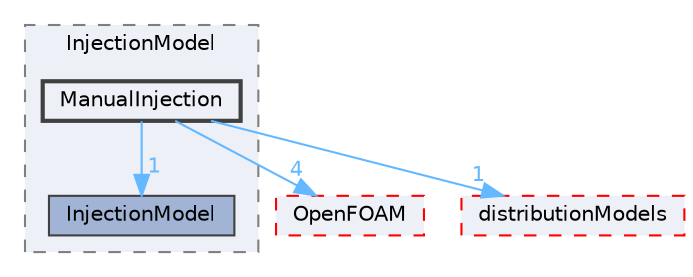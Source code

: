 digraph "src/lagrangian/intermediate/submodels/Kinematic/InjectionModel/ManualInjection"
{
 // LATEX_PDF_SIZE
  bgcolor="transparent";
  edge [fontname=Helvetica,fontsize=10,labelfontname=Helvetica,labelfontsize=10];
  node [fontname=Helvetica,fontsize=10,shape=box,height=0.2,width=0.4];
  compound=true
  subgraph clusterdir_2c52a1c2f0c7ead309c5b735cade1a7e {
    graph [ bgcolor="#edf0f7", pencolor="grey50", label="InjectionModel", fontname=Helvetica,fontsize=10 style="filled,dashed", URL="dir_2c52a1c2f0c7ead309c5b735cade1a7e.html",tooltip=""]
  dir_ee3de75dfe155d4ca6e4529231428527 [label="InjectionModel", fillcolor="#a2b4d6", color="grey25", style="filled", URL="dir_ee3de75dfe155d4ca6e4529231428527.html",tooltip=""];
  dir_6510bae70a6c9b824ec5384a6830d008 [label="ManualInjection", fillcolor="#edf0f7", color="grey25", style="filled,bold", URL="dir_6510bae70a6c9b824ec5384a6830d008.html",tooltip=""];
  }
  dir_c5473ff19b20e6ec4dfe5c310b3778a8 [label="OpenFOAM", fillcolor="#edf0f7", color="red", style="filled,dashed", URL="dir_c5473ff19b20e6ec4dfe5c310b3778a8.html",tooltip=""];
  dir_d6927c2879faa997b7d01c6ca71e518d [label="distributionModels", fillcolor="#edf0f7", color="red", style="filled,dashed", URL="dir_d6927c2879faa997b7d01c6ca71e518d.html",tooltip=""];
  dir_6510bae70a6c9b824ec5384a6830d008->dir_c5473ff19b20e6ec4dfe5c310b3778a8 [headlabel="4", labeldistance=1.5 headhref="dir_002291_002695.html" href="dir_002291_002695.html" color="steelblue1" fontcolor="steelblue1"];
  dir_6510bae70a6c9b824ec5384a6830d008->dir_d6927c2879faa997b7d01c6ca71e518d [headlabel="1", labeldistance=1.5 headhref="dir_002291_000987.html" href="dir_002291_000987.html" color="steelblue1" fontcolor="steelblue1"];
  dir_6510bae70a6c9b824ec5384a6830d008->dir_ee3de75dfe155d4ca6e4529231428527 [headlabel="1", labeldistance=1.5 headhref="dir_002291_001856.html" href="dir_002291_001856.html" color="steelblue1" fontcolor="steelblue1"];
}
